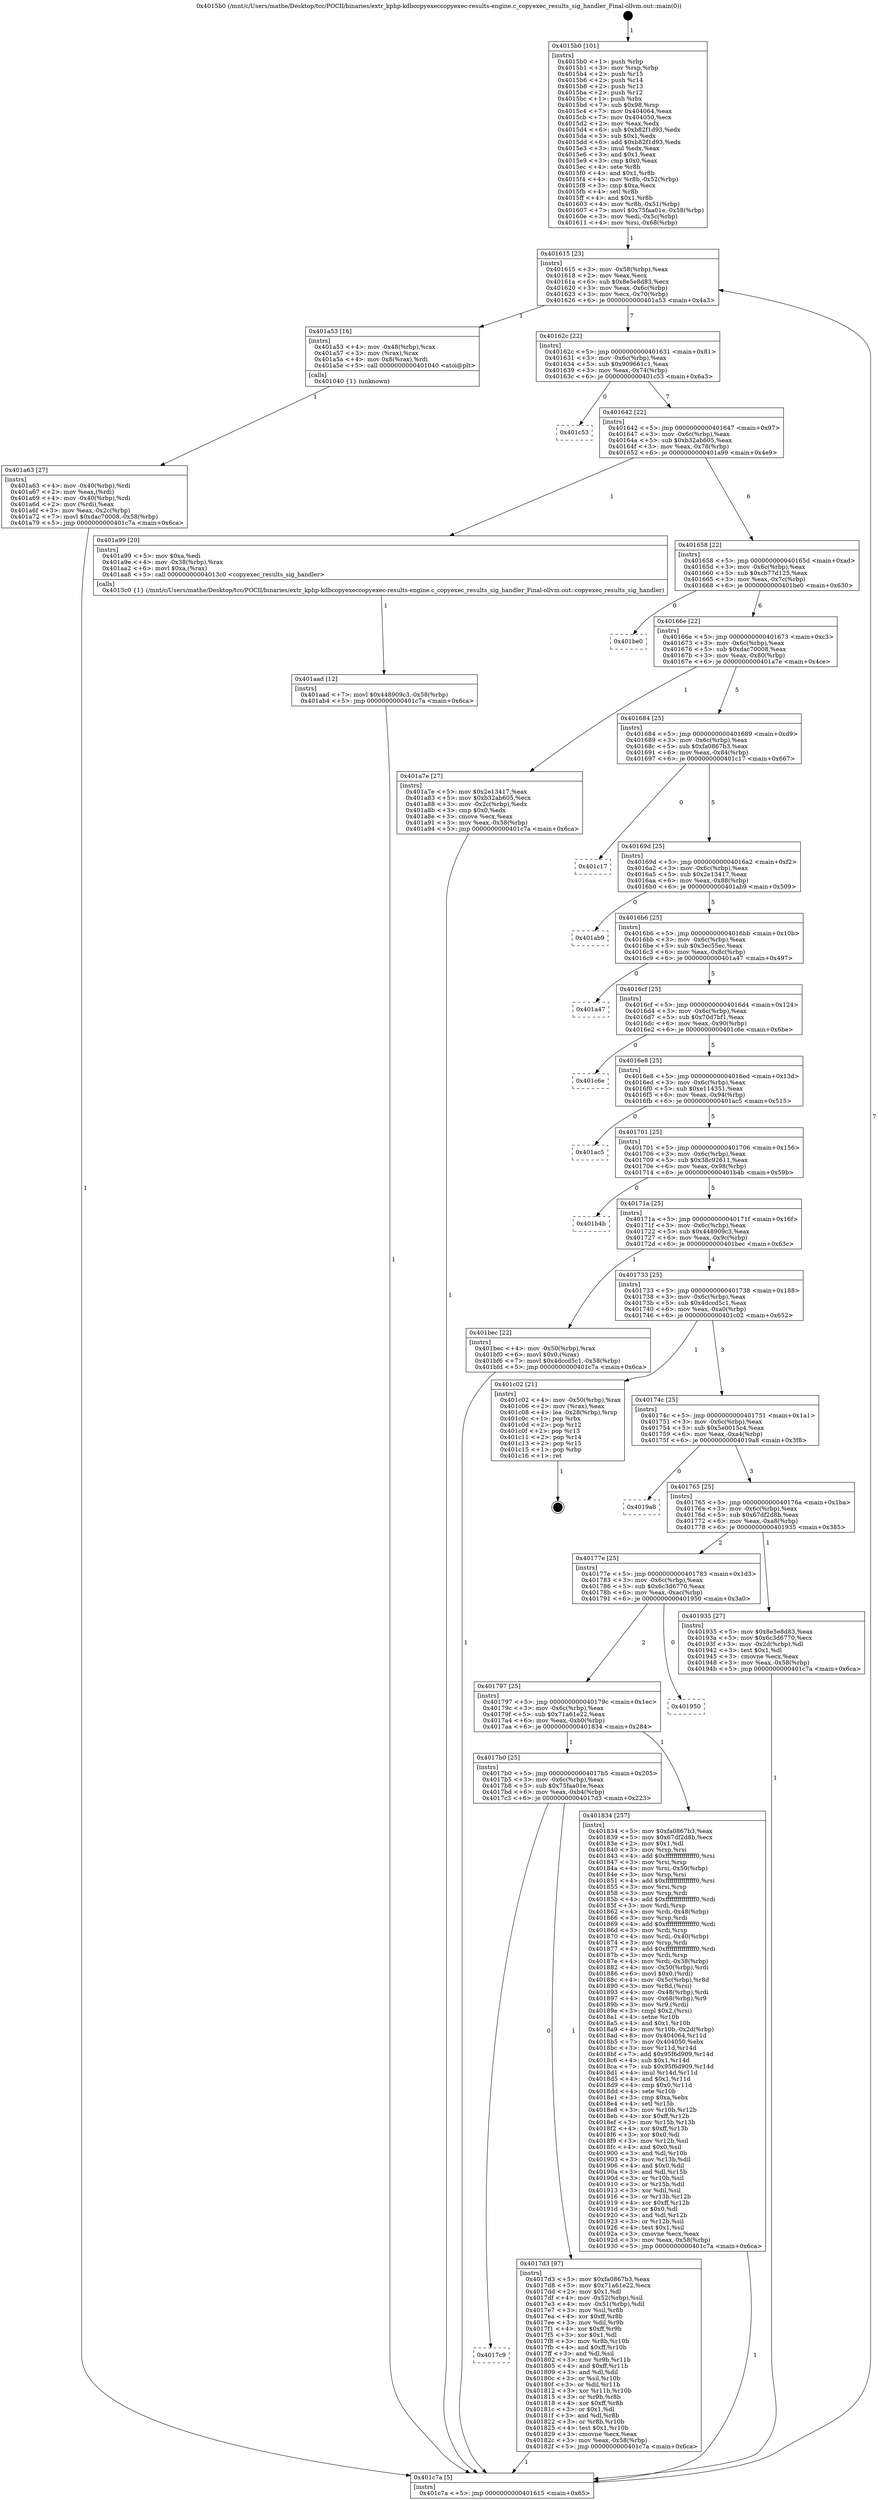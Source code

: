 digraph "0x4015b0" {
  label = "0x4015b0 (/mnt/c/Users/mathe/Desktop/tcc/POCII/binaries/extr_kphp-kdbcopyexeccopyexec-results-engine.c_copyexec_results_sig_handler_Final-ollvm.out::main(0))"
  labelloc = "t"
  node[shape=record]

  Entry [label="",width=0.3,height=0.3,shape=circle,fillcolor=black,style=filled]
  "0x401615" [label="{
     0x401615 [23]\l
     | [instrs]\l
     &nbsp;&nbsp;0x401615 \<+3\>: mov -0x58(%rbp),%eax\l
     &nbsp;&nbsp;0x401618 \<+2\>: mov %eax,%ecx\l
     &nbsp;&nbsp;0x40161a \<+6\>: sub $0x8e5e8d83,%ecx\l
     &nbsp;&nbsp;0x401620 \<+3\>: mov %eax,-0x6c(%rbp)\l
     &nbsp;&nbsp;0x401623 \<+3\>: mov %ecx,-0x70(%rbp)\l
     &nbsp;&nbsp;0x401626 \<+6\>: je 0000000000401a53 \<main+0x4a3\>\l
  }"]
  "0x401a53" [label="{
     0x401a53 [16]\l
     | [instrs]\l
     &nbsp;&nbsp;0x401a53 \<+4\>: mov -0x48(%rbp),%rax\l
     &nbsp;&nbsp;0x401a57 \<+3\>: mov (%rax),%rax\l
     &nbsp;&nbsp;0x401a5a \<+4\>: mov 0x8(%rax),%rdi\l
     &nbsp;&nbsp;0x401a5e \<+5\>: call 0000000000401040 \<atoi@plt\>\l
     | [calls]\l
     &nbsp;&nbsp;0x401040 \{1\} (unknown)\l
  }"]
  "0x40162c" [label="{
     0x40162c [22]\l
     | [instrs]\l
     &nbsp;&nbsp;0x40162c \<+5\>: jmp 0000000000401631 \<main+0x81\>\l
     &nbsp;&nbsp;0x401631 \<+3\>: mov -0x6c(%rbp),%eax\l
     &nbsp;&nbsp;0x401634 \<+5\>: sub $0x909661c1,%eax\l
     &nbsp;&nbsp;0x401639 \<+3\>: mov %eax,-0x74(%rbp)\l
     &nbsp;&nbsp;0x40163c \<+6\>: je 0000000000401c53 \<main+0x6a3\>\l
  }"]
  Exit [label="",width=0.3,height=0.3,shape=circle,fillcolor=black,style=filled,peripheries=2]
  "0x401c53" [label="{
     0x401c53\l
  }", style=dashed]
  "0x401642" [label="{
     0x401642 [22]\l
     | [instrs]\l
     &nbsp;&nbsp;0x401642 \<+5\>: jmp 0000000000401647 \<main+0x97\>\l
     &nbsp;&nbsp;0x401647 \<+3\>: mov -0x6c(%rbp),%eax\l
     &nbsp;&nbsp;0x40164a \<+5\>: sub $0xb32ab605,%eax\l
     &nbsp;&nbsp;0x40164f \<+3\>: mov %eax,-0x78(%rbp)\l
     &nbsp;&nbsp;0x401652 \<+6\>: je 0000000000401a99 \<main+0x4e9\>\l
  }"]
  "0x401aad" [label="{
     0x401aad [12]\l
     | [instrs]\l
     &nbsp;&nbsp;0x401aad \<+7\>: movl $0x448909c3,-0x58(%rbp)\l
     &nbsp;&nbsp;0x401ab4 \<+5\>: jmp 0000000000401c7a \<main+0x6ca\>\l
  }"]
  "0x401a99" [label="{
     0x401a99 [20]\l
     | [instrs]\l
     &nbsp;&nbsp;0x401a99 \<+5\>: mov $0xa,%edi\l
     &nbsp;&nbsp;0x401a9e \<+4\>: mov -0x38(%rbp),%rax\l
     &nbsp;&nbsp;0x401aa2 \<+6\>: movl $0xa,(%rax)\l
     &nbsp;&nbsp;0x401aa8 \<+5\>: call 00000000004013c0 \<copyexec_results_sig_handler\>\l
     | [calls]\l
     &nbsp;&nbsp;0x4013c0 \{1\} (/mnt/c/Users/mathe/Desktop/tcc/POCII/binaries/extr_kphp-kdbcopyexeccopyexec-results-engine.c_copyexec_results_sig_handler_Final-ollvm.out::copyexec_results_sig_handler)\l
  }"]
  "0x401658" [label="{
     0x401658 [22]\l
     | [instrs]\l
     &nbsp;&nbsp;0x401658 \<+5\>: jmp 000000000040165d \<main+0xad\>\l
     &nbsp;&nbsp;0x40165d \<+3\>: mov -0x6c(%rbp),%eax\l
     &nbsp;&nbsp;0x401660 \<+5\>: sub $0xcb77d125,%eax\l
     &nbsp;&nbsp;0x401665 \<+3\>: mov %eax,-0x7c(%rbp)\l
     &nbsp;&nbsp;0x401668 \<+6\>: je 0000000000401be0 \<main+0x630\>\l
  }"]
  "0x401a63" [label="{
     0x401a63 [27]\l
     | [instrs]\l
     &nbsp;&nbsp;0x401a63 \<+4\>: mov -0x40(%rbp),%rdi\l
     &nbsp;&nbsp;0x401a67 \<+2\>: mov %eax,(%rdi)\l
     &nbsp;&nbsp;0x401a69 \<+4\>: mov -0x40(%rbp),%rdi\l
     &nbsp;&nbsp;0x401a6d \<+2\>: mov (%rdi),%eax\l
     &nbsp;&nbsp;0x401a6f \<+3\>: mov %eax,-0x2c(%rbp)\l
     &nbsp;&nbsp;0x401a72 \<+7\>: movl $0xdac70008,-0x58(%rbp)\l
     &nbsp;&nbsp;0x401a79 \<+5\>: jmp 0000000000401c7a \<main+0x6ca\>\l
  }"]
  "0x401be0" [label="{
     0x401be0\l
  }", style=dashed]
  "0x40166e" [label="{
     0x40166e [22]\l
     | [instrs]\l
     &nbsp;&nbsp;0x40166e \<+5\>: jmp 0000000000401673 \<main+0xc3\>\l
     &nbsp;&nbsp;0x401673 \<+3\>: mov -0x6c(%rbp),%eax\l
     &nbsp;&nbsp;0x401676 \<+5\>: sub $0xdac70008,%eax\l
     &nbsp;&nbsp;0x40167b \<+3\>: mov %eax,-0x80(%rbp)\l
     &nbsp;&nbsp;0x40167e \<+6\>: je 0000000000401a7e \<main+0x4ce\>\l
  }"]
  "0x4015b0" [label="{
     0x4015b0 [101]\l
     | [instrs]\l
     &nbsp;&nbsp;0x4015b0 \<+1\>: push %rbp\l
     &nbsp;&nbsp;0x4015b1 \<+3\>: mov %rsp,%rbp\l
     &nbsp;&nbsp;0x4015b4 \<+2\>: push %r15\l
     &nbsp;&nbsp;0x4015b6 \<+2\>: push %r14\l
     &nbsp;&nbsp;0x4015b8 \<+2\>: push %r13\l
     &nbsp;&nbsp;0x4015ba \<+2\>: push %r12\l
     &nbsp;&nbsp;0x4015bc \<+1\>: push %rbx\l
     &nbsp;&nbsp;0x4015bd \<+7\>: sub $0x98,%rsp\l
     &nbsp;&nbsp;0x4015c4 \<+7\>: mov 0x404064,%eax\l
     &nbsp;&nbsp;0x4015cb \<+7\>: mov 0x404050,%ecx\l
     &nbsp;&nbsp;0x4015d2 \<+2\>: mov %eax,%edx\l
     &nbsp;&nbsp;0x4015d4 \<+6\>: sub $0xb82f1d93,%edx\l
     &nbsp;&nbsp;0x4015da \<+3\>: sub $0x1,%edx\l
     &nbsp;&nbsp;0x4015dd \<+6\>: add $0xb82f1d93,%edx\l
     &nbsp;&nbsp;0x4015e3 \<+3\>: imul %edx,%eax\l
     &nbsp;&nbsp;0x4015e6 \<+3\>: and $0x1,%eax\l
     &nbsp;&nbsp;0x4015e9 \<+3\>: cmp $0x0,%eax\l
     &nbsp;&nbsp;0x4015ec \<+4\>: sete %r8b\l
     &nbsp;&nbsp;0x4015f0 \<+4\>: and $0x1,%r8b\l
     &nbsp;&nbsp;0x4015f4 \<+4\>: mov %r8b,-0x52(%rbp)\l
     &nbsp;&nbsp;0x4015f8 \<+3\>: cmp $0xa,%ecx\l
     &nbsp;&nbsp;0x4015fb \<+4\>: setl %r8b\l
     &nbsp;&nbsp;0x4015ff \<+4\>: and $0x1,%r8b\l
     &nbsp;&nbsp;0x401603 \<+4\>: mov %r8b,-0x51(%rbp)\l
     &nbsp;&nbsp;0x401607 \<+7\>: movl $0x75faa01e,-0x58(%rbp)\l
     &nbsp;&nbsp;0x40160e \<+3\>: mov %edi,-0x5c(%rbp)\l
     &nbsp;&nbsp;0x401611 \<+4\>: mov %rsi,-0x68(%rbp)\l
  }"]
  "0x401a7e" [label="{
     0x401a7e [27]\l
     | [instrs]\l
     &nbsp;&nbsp;0x401a7e \<+5\>: mov $0x2e13417,%eax\l
     &nbsp;&nbsp;0x401a83 \<+5\>: mov $0xb32ab605,%ecx\l
     &nbsp;&nbsp;0x401a88 \<+3\>: mov -0x2c(%rbp),%edx\l
     &nbsp;&nbsp;0x401a8b \<+3\>: cmp $0x0,%edx\l
     &nbsp;&nbsp;0x401a8e \<+3\>: cmove %ecx,%eax\l
     &nbsp;&nbsp;0x401a91 \<+3\>: mov %eax,-0x58(%rbp)\l
     &nbsp;&nbsp;0x401a94 \<+5\>: jmp 0000000000401c7a \<main+0x6ca\>\l
  }"]
  "0x401684" [label="{
     0x401684 [25]\l
     | [instrs]\l
     &nbsp;&nbsp;0x401684 \<+5\>: jmp 0000000000401689 \<main+0xd9\>\l
     &nbsp;&nbsp;0x401689 \<+3\>: mov -0x6c(%rbp),%eax\l
     &nbsp;&nbsp;0x40168c \<+5\>: sub $0xfa0867b3,%eax\l
     &nbsp;&nbsp;0x401691 \<+6\>: mov %eax,-0x84(%rbp)\l
     &nbsp;&nbsp;0x401697 \<+6\>: je 0000000000401c17 \<main+0x667\>\l
  }"]
  "0x401c7a" [label="{
     0x401c7a [5]\l
     | [instrs]\l
     &nbsp;&nbsp;0x401c7a \<+5\>: jmp 0000000000401615 \<main+0x65\>\l
  }"]
  "0x401c17" [label="{
     0x401c17\l
  }", style=dashed]
  "0x40169d" [label="{
     0x40169d [25]\l
     | [instrs]\l
     &nbsp;&nbsp;0x40169d \<+5\>: jmp 00000000004016a2 \<main+0xf2\>\l
     &nbsp;&nbsp;0x4016a2 \<+3\>: mov -0x6c(%rbp),%eax\l
     &nbsp;&nbsp;0x4016a5 \<+5\>: sub $0x2e13417,%eax\l
     &nbsp;&nbsp;0x4016aa \<+6\>: mov %eax,-0x88(%rbp)\l
     &nbsp;&nbsp;0x4016b0 \<+6\>: je 0000000000401ab9 \<main+0x509\>\l
  }"]
  "0x4017c9" [label="{
     0x4017c9\l
  }", style=dashed]
  "0x401ab9" [label="{
     0x401ab9\l
  }", style=dashed]
  "0x4016b6" [label="{
     0x4016b6 [25]\l
     | [instrs]\l
     &nbsp;&nbsp;0x4016b6 \<+5\>: jmp 00000000004016bb \<main+0x10b\>\l
     &nbsp;&nbsp;0x4016bb \<+3\>: mov -0x6c(%rbp),%eax\l
     &nbsp;&nbsp;0x4016be \<+5\>: sub $0x3ec55ec,%eax\l
     &nbsp;&nbsp;0x4016c3 \<+6\>: mov %eax,-0x8c(%rbp)\l
     &nbsp;&nbsp;0x4016c9 \<+6\>: je 0000000000401a47 \<main+0x497\>\l
  }"]
  "0x4017d3" [label="{
     0x4017d3 [97]\l
     | [instrs]\l
     &nbsp;&nbsp;0x4017d3 \<+5\>: mov $0xfa0867b3,%eax\l
     &nbsp;&nbsp;0x4017d8 \<+5\>: mov $0x71a61e22,%ecx\l
     &nbsp;&nbsp;0x4017dd \<+2\>: mov $0x1,%dl\l
     &nbsp;&nbsp;0x4017df \<+4\>: mov -0x52(%rbp),%sil\l
     &nbsp;&nbsp;0x4017e3 \<+4\>: mov -0x51(%rbp),%dil\l
     &nbsp;&nbsp;0x4017e7 \<+3\>: mov %sil,%r8b\l
     &nbsp;&nbsp;0x4017ea \<+4\>: xor $0xff,%r8b\l
     &nbsp;&nbsp;0x4017ee \<+3\>: mov %dil,%r9b\l
     &nbsp;&nbsp;0x4017f1 \<+4\>: xor $0xff,%r9b\l
     &nbsp;&nbsp;0x4017f5 \<+3\>: xor $0x1,%dl\l
     &nbsp;&nbsp;0x4017f8 \<+3\>: mov %r8b,%r10b\l
     &nbsp;&nbsp;0x4017fb \<+4\>: and $0xff,%r10b\l
     &nbsp;&nbsp;0x4017ff \<+3\>: and %dl,%sil\l
     &nbsp;&nbsp;0x401802 \<+3\>: mov %r9b,%r11b\l
     &nbsp;&nbsp;0x401805 \<+4\>: and $0xff,%r11b\l
     &nbsp;&nbsp;0x401809 \<+3\>: and %dl,%dil\l
     &nbsp;&nbsp;0x40180c \<+3\>: or %sil,%r10b\l
     &nbsp;&nbsp;0x40180f \<+3\>: or %dil,%r11b\l
     &nbsp;&nbsp;0x401812 \<+3\>: xor %r11b,%r10b\l
     &nbsp;&nbsp;0x401815 \<+3\>: or %r9b,%r8b\l
     &nbsp;&nbsp;0x401818 \<+4\>: xor $0xff,%r8b\l
     &nbsp;&nbsp;0x40181c \<+3\>: or $0x1,%dl\l
     &nbsp;&nbsp;0x40181f \<+3\>: and %dl,%r8b\l
     &nbsp;&nbsp;0x401822 \<+3\>: or %r8b,%r10b\l
     &nbsp;&nbsp;0x401825 \<+4\>: test $0x1,%r10b\l
     &nbsp;&nbsp;0x401829 \<+3\>: cmovne %ecx,%eax\l
     &nbsp;&nbsp;0x40182c \<+3\>: mov %eax,-0x58(%rbp)\l
     &nbsp;&nbsp;0x40182f \<+5\>: jmp 0000000000401c7a \<main+0x6ca\>\l
  }"]
  "0x401a47" [label="{
     0x401a47\l
  }", style=dashed]
  "0x4016cf" [label="{
     0x4016cf [25]\l
     | [instrs]\l
     &nbsp;&nbsp;0x4016cf \<+5\>: jmp 00000000004016d4 \<main+0x124\>\l
     &nbsp;&nbsp;0x4016d4 \<+3\>: mov -0x6c(%rbp),%eax\l
     &nbsp;&nbsp;0x4016d7 \<+5\>: sub $0x70d7bf1,%eax\l
     &nbsp;&nbsp;0x4016dc \<+6\>: mov %eax,-0x90(%rbp)\l
     &nbsp;&nbsp;0x4016e2 \<+6\>: je 0000000000401c6e \<main+0x6be\>\l
  }"]
  "0x4017b0" [label="{
     0x4017b0 [25]\l
     | [instrs]\l
     &nbsp;&nbsp;0x4017b0 \<+5\>: jmp 00000000004017b5 \<main+0x205\>\l
     &nbsp;&nbsp;0x4017b5 \<+3\>: mov -0x6c(%rbp),%eax\l
     &nbsp;&nbsp;0x4017b8 \<+5\>: sub $0x75faa01e,%eax\l
     &nbsp;&nbsp;0x4017bd \<+6\>: mov %eax,-0xb4(%rbp)\l
     &nbsp;&nbsp;0x4017c3 \<+6\>: je 00000000004017d3 \<main+0x223\>\l
  }"]
  "0x401c6e" [label="{
     0x401c6e\l
  }", style=dashed]
  "0x4016e8" [label="{
     0x4016e8 [25]\l
     | [instrs]\l
     &nbsp;&nbsp;0x4016e8 \<+5\>: jmp 00000000004016ed \<main+0x13d\>\l
     &nbsp;&nbsp;0x4016ed \<+3\>: mov -0x6c(%rbp),%eax\l
     &nbsp;&nbsp;0x4016f0 \<+5\>: sub $0xe114351,%eax\l
     &nbsp;&nbsp;0x4016f5 \<+6\>: mov %eax,-0x94(%rbp)\l
     &nbsp;&nbsp;0x4016fb \<+6\>: je 0000000000401ac5 \<main+0x515\>\l
  }"]
  "0x401834" [label="{
     0x401834 [257]\l
     | [instrs]\l
     &nbsp;&nbsp;0x401834 \<+5\>: mov $0xfa0867b3,%eax\l
     &nbsp;&nbsp;0x401839 \<+5\>: mov $0x67df2d8b,%ecx\l
     &nbsp;&nbsp;0x40183e \<+2\>: mov $0x1,%dl\l
     &nbsp;&nbsp;0x401840 \<+3\>: mov %rsp,%rsi\l
     &nbsp;&nbsp;0x401843 \<+4\>: add $0xfffffffffffffff0,%rsi\l
     &nbsp;&nbsp;0x401847 \<+3\>: mov %rsi,%rsp\l
     &nbsp;&nbsp;0x40184a \<+4\>: mov %rsi,-0x50(%rbp)\l
     &nbsp;&nbsp;0x40184e \<+3\>: mov %rsp,%rsi\l
     &nbsp;&nbsp;0x401851 \<+4\>: add $0xfffffffffffffff0,%rsi\l
     &nbsp;&nbsp;0x401855 \<+3\>: mov %rsi,%rsp\l
     &nbsp;&nbsp;0x401858 \<+3\>: mov %rsp,%rdi\l
     &nbsp;&nbsp;0x40185b \<+4\>: add $0xfffffffffffffff0,%rdi\l
     &nbsp;&nbsp;0x40185f \<+3\>: mov %rdi,%rsp\l
     &nbsp;&nbsp;0x401862 \<+4\>: mov %rdi,-0x48(%rbp)\l
     &nbsp;&nbsp;0x401866 \<+3\>: mov %rsp,%rdi\l
     &nbsp;&nbsp;0x401869 \<+4\>: add $0xfffffffffffffff0,%rdi\l
     &nbsp;&nbsp;0x40186d \<+3\>: mov %rdi,%rsp\l
     &nbsp;&nbsp;0x401870 \<+4\>: mov %rdi,-0x40(%rbp)\l
     &nbsp;&nbsp;0x401874 \<+3\>: mov %rsp,%rdi\l
     &nbsp;&nbsp;0x401877 \<+4\>: add $0xfffffffffffffff0,%rdi\l
     &nbsp;&nbsp;0x40187b \<+3\>: mov %rdi,%rsp\l
     &nbsp;&nbsp;0x40187e \<+4\>: mov %rdi,-0x38(%rbp)\l
     &nbsp;&nbsp;0x401882 \<+4\>: mov -0x50(%rbp),%rdi\l
     &nbsp;&nbsp;0x401886 \<+6\>: movl $0x0,(%rdi)\l
     &nbsp;&nbsp;0x40188c \<+4\>: mov -0x5c(%rbp),%r8d\l
     &nbsp;&nbsp;0x401890 \<+3\>: mov %r8d,(%rsi)\l
     &nbsp;&nbsp;0x401893 \<+4\>: mov -0x48(%rbp),%rdi\l
     &nbsp;&nbsp;0x401897 \<+4\>: mov -0x68(%rbp),%r9\l
     &nbsp;&nbsp;0x40189b \<+3\>: mov %r9,(%rdi)\l
     &nbsp;&nbsp;0x40189e \<+3\>: cmpl $0x2,(%rsi)\l
     &nbsp;&nbsp;0x4018a1 \<+4\>: setne %r10b\l
     &nbsp;&nbsp;0x4018a5 \<+4\>: and $0x1,%r10b\l
     &nbsp;&nbsp;0x4018a9 \<+4\>: mov %r10b,-0x2d(%rbp)\l
     &nbsp;&nbsp;0x4018ad \<+8\>: mov 0x404064,%r11d\l
     &nbsp;&nbsp;0x4018b5 \<+7\>: mov 0x404050,%ebx\l
     &nbsp;&nbsp;0x4018bc \<+3\>: mov %r11d,%r14d\l
     &nbsp;&nbsp;0x4018bf \<+7\>: add $0x95f6d909,%r14d\l
     &nbsp;&nbsp;0x4018c6 \<+4\>: sub $0x1,%r14d\l
     &nbsp;&nbsp;0x4018ca \<+7\>: sub $0x95f6d909,%r14d\l
     &nbsp;&nbsp;0x4018d1 \<+4\>: imul %r14d,%r11d\l
     &nbsp;&nbsp;0x4018d5 \<+4\>: and $0x1,%r11d\l
     &nbsp;&nbsp;0x4018d9 \<+4\>: cmp $0x0,%r11d\l
     &nbsp;&nbsp;0x4018dd \<+4\>: sete %r10b\l
     &nbsp;&nbsp;0x4018e1 \<+3\>: cmp $0xa,%ebx\l
     &nbsp;&nbsp;0x4018e4 \<+4\>: setl %r15b\l
     &nbsp;&nbsp;0x4018e8 \<+3\>: mov %r10b,%r12b\l
     &nbsp;&nbsp;0x4018eb \<+4\>: xor $0xff,%r12b\l
     &nbsp;&nbsp;0x4018ef \<+3\>: mov %r15b,%r13b\l
     &nbsp;&nbsp;0x4018f2 \<+4\>: xor $0xff,%r13b\l
     &nbsp;&nbsp;0x4018f6 \<+3\>: xor $0x0,%dl\l
     &nbsp;&nbsp;0x4018f9 \<+3\>: mov %r12b,%sil\l
     &nbsp;&nbsp;0x4018fc \<+4\>: and $0x0,%sil\l
     &nbsp;&nbsp;0x401900 \<+3\>: and %dl,%r10b\l
     &nbsp;&nbsp;0x401903 \<+3\>: mov %r13b,%dil\l
     &nbsp;&nbsp;0x401906 \<+4\>: and $0x0,%dil\l
     &nbsp;&nbsp;0x40190a \<+3\>: and %dl,%r15b\l
     &nbsp;&nbsp;0x40190d \<+3\>: or %r10b,%sil\l
     &nbsp;&nbsp;0x401910 \<+3\>: or %r15b,%dil\l
     &nbsp;&nbsp;0x401913 \<+3\>: xor %dil,%sil\l
     &nbsp;&nbsp;0x401916 \<+3\>: or %r13b,%r12b\l
     &nbsp;&nbsp;0x401919 \<+4\>: xor $0xff,%r12b\l
     &nbsp;&nbsp;0x40191d \<+3\>: or $0x0,%dl\l
     &nbsp;&nbsp;0x401920 \<+3\>: and %dl,%r12b\l
     &nbsp;&nbsp;0x401923 \<+3\>: or %r12b,%sil\l
     &nbsp;&nbsp;0x401926 \<+4\>: test $0x1,%sil\l
     &nbsp;&nbsp;0x40192a \<+3\>: cmovne %ecx,%eax\l
     &nbsp;&nbsp;0x40192d \<+3\>: mov %eax,-0x58(%rbp)\l
     &nbsp;&nbsp;0x401930 \<+5\>: jmp 0000000000401c7a \<main+0x6ca\>\l
  }"]
  "0x401ac5" [label="{
     0x401ac5\l
  }", style=dashed]
  "0x401701" [label="{
     0x401701 [25]\l
     | [instrs]\l
     &nbsp;&nbsp;0x401701 \<+5\>: jmp 0000000000401706 \<main+0x156\>\l
     &nbsp;&nbsp;0x401706 \<+3\>: mov -0x6c(%rbp),%eax\l
     &nbsp;&nbsp;0x401709 \<+5\>: sub $0x38c92611,%eax\l
     &nbsp;&nbsp;0x40170e \<+6\>: mov %eax,-0x98(%rbp)\l
     &nbsp;&nbsp;0x401714 \<+6\>: je 0000000000401b4b \<main+0x59b\>\l
  }"]
  "0x401797" [label="{
     0x401797 [25]\l
     | [instrs]\l
     &nbsp;&nbsp;0x401797 \<+5\>: jmp 000000000040179c \<main+0x1ec\>\l
     &nbsp;&nbsp;0x40179c \<+3\>: mov -0x6c(%rbp),%eax\l
     &nbsp;&nbsp;0x40179f \<+5\>: sub $0x71a61e22,%eax\l
     &nbsp;&nbsp;0x4017a4 \<+6\>: mov %eax,-0xb0(%rbp)\l
     &nbsp;&nbsp;0x4017aa \<+6\>: je 0000000000401834 \<main+0x284\>\l
  }"]
  "0x401b4b" [label="{
     0x401b4b\l
  }", style=dashed]
  "0x40171a" [label="{
     0x40171a [25]\l
     | [instrs]\l
     &nbsp;&nbsp;0x40171a \<+5\>: jmp 000000000040171f \<main+0x16f\>\l
     &nbsp;&nbsp;0x40171f \<+3\>: mov -0x6c(%rbp),%eax\l
     &nbsp;&nbsp;0x401722 \<+5\>: sub $0x448909c3,%eax\l
     &nbsp;&nbsp;0x401727 \<+6\>: mov %eax,-0x9c(%rbp)\l
     &nbsp;&nbsp;0x40172d \<+6\>: je 0000000000401bec \<main+0x63c\>\l
  }"]
  "0x401950" [label="{
     0x401950\l
  }", style=dashed]
  "0x401bec" [label="{
     0x401bec [22]\l
     | [instrs]\l
     &nbsp;&nbsp;0x401bec \<+4\>: mov -0x50(%rbp),%rax\l
     &nbsp;&nbsp;0x401bf0 \<+6\>: movl $0x0,(%rax)\l
     &nbsp;&nbsp;0x401bf6 \<+7\>: movl $0x4dccd5c1,-0x58(%rbp)\l
     &nbsp;&nbsp;0x401bfd \<+5\>: jmp 0000000000401c7a \<main+0x6ca\>\l
  }"]
  "0x401733" [label="{
     0x401733 [25]\l
     | [instrs]\l
     &nbsp;&nbsp;0x401733 \<+5\>: jmp 0000000000401738 \<main+0x188\>\l
     &nbsp;&nbsp;0x401738 \<+3\>: mov -0x6c(%rbp),%eax\l
     &nbsp;&nbsp;0x40173b \<+5\>: sub $0x4dccd5c1,%eax\l
     &nbsp;&nbsp;0x401740 \<+6\>: mov %eax,-0xa0(%rbp)\l
     &nbsp;&nbsp;0x401746 \<+6\>: je 0000000000401c02 \<main+0x652\>\l
  }"]
  "0x40177e" [label="{
     0x40177e [25]\l
     | [instrs]\l
     &nbsp;&nbsp;0x40177e \<+5\>: jmp 0000000000401783 \<main+0x1d3\>\l
     &nbsp;&nbsp;0x401783 \<+3\>: mov -0x6c(%rbp),%eax\l
     &nbsp;&nbsp;0x401786 \<+5\>: sub $0x6c3d6770,%eax\l
     &nbsp;&nbsp;0x40178b \<+6\>: mov %eax,-0xac(%rbp)\l
     &nbsp;&nbsp;0x401791 \<+6\>: je 0000000000401950 \<main+0x3a0\>\l
  }"]
  "0x401c02" [label="{
     0x401c02 [21]\l
     | [instrs]\l
     &nbsp;&nbsp;0x401c02 \<+4\>: mov -0x50(%rbp),%rax\l
     &nbsp;&nbsp;0x401c06 \<+2\>: mov (%rax),%eax\l
     &nbsp;&nbsp;0x401c08 \<+4\>: lea -0x28(%rbp),%rsp\l
     &nbsp;&nbsp;0x401c0c \<+1\>: pop %rbx\l
     &nbsp;&nbsp;0x401c0d \<+2\>: pop %r12\l
     &nbsp;&nbsp;0x401c0f \<+2\>: pop %r13\l
     &nbsp;&nbsp;0x401c11 \<+2\>: pop %r14\l
     &nbsp;&nbsp;0x401c13 \<+2\>: pop %r15\l
     &nbsp;&nbsp;0x401c15 \<+1\>: pop %rbp\l
     &nbsp;&nbsp;0x401c16 \<+1\>: ret\l
  }"]
  "0x40174c" [label="{
     0x40174c [25]\l
     | [instrs]\l
     &nbsp;&nbsp;0x40174c \<+5\>: jmp 0000000000401751 \<main+0x1a1\>\l
     &nbsp;&nbsp;0x401751 \<+3\>: mov -0x6c(%rbp),%eax\l
     &nbsp;&nbsp;0x401754 \<+5\>: sub $0x5e0015c4,%eax\l
     &nbsp;&nbsp;0x401759 \<+6\>: mov %eax,-0xa4(%rbp)\l
     &nbsp;&nbsp;0x40175f \<+6\>: je 00000000004019a8 \<main+0x3f8\>\l
  }"]
  "0x401935" [label="{
     0x401935 [27]\l
     | [instrs]\l
     &nbsp;&nbsp;0x401935 \<+5\>: mov $0x8e5e8d83,%eax\l
     &nbsp;&nbsp;0x40193a \<+5\>: mov $0x6c3d6770,%ecx\l
     &nbsp;&nbsp;0x40193f \<+3\>: mov -0x2d(%rbp),%dl\l
     &nbsp;&nbsp;0x401942 \<+3\>: test $0x1,%dl\l
     &nbsp;&nbsp;0x401945 \<+3\>: cmovne %ecx,%eax\l
     &nbsp;&nbsp;0x401948 \<+3\>: mov %eax,-0x58(%rbp)\l
     &nbsp;&nbsp;0x40194b \<+5\>: jmp 0000000000401c7a \<main+0x6ca\>\l
  }"]
  "0x4019a8" [label="{
     0x4019a8\l
  }", style=dashed]
  "0x401765" [label="{
     0x401765 [25]\l
     | [instrs]\l
     &nbsp;&nbsp;0x401765 \<+5\>: jmp 000000000040176a \<main+0x1ba\>\l
     &nbsp;&nbsp;0x40176a \<+3\>: mov -0x6c(%rbp),%eax\l
     &nbsp;&nbsp;0x40176d \<+5\>: sub $0x67df2d8b,%eax\l
     &nbsp;&nbsp;0x401772 \<+6\>: mov %eax,-0xa8(%rbp)\l
     &nbsp;&nbsp;0x401778 \<+6\>: je 0000000000401935 \<main+0x385\>\l
  }"]
  Entry -> "0x4015b0" [label=" 1"]
  "0x401615" -> "0x401a53" [label=" 1"]
  "0x401615" -> "0x40162c" [label=" 7"]
  "0x401c02" -> Exit [label=" 1"]
  "0x40162c" -> "0x401c53" [label=" 0"]
  "0x40162c" -> "0x401642" [label=" 7"]
  "0x401bec" -> "0x401c7a" [label=" 1"]
  "0x401642" -> "0x401a99" [label=" 1"]
  "0x401642" -> "0x401658" [label=" 6"]
  "0x401aad" -> "0x401c7a" [label=" 1"]
  "0x401658" -> "0x401be0" [label=" 0"]
  "0x401658" -> "0x40166e" [label=" 6"]
  "0x401a99" -> "0x401aad" [label=" 1"]
  "0x40166e" -> "0x401a7e" [label=" 1"]
  "0x40166e" -> "0x401684" [label=" 5"]
  "0x401a63" -> "0x401c7a" [label=" 1"]
  "0x401684" -> "0x401c17" [label=" 0"]
  "0x401684" -> "0x40169d" [label=" 5"]
  "0x401a53" -> "0x401a63" [label=" 1"]
  "0x40169d" -> "0x401ab9" [label=" 0"]
  "0x40169d" -> "0x4016b6" [label=" 5"]
  "0x401935" -> "0x401c7a" [label=" 1"]
  "0x4016b6" -> "0x401a47" [label=" 0"]
  "0x4016b6" -> "0x4016cf" [label=" 5"]
  "0x401834" -> "0x401c7a" [label=" 1"]
  "0x4016cf" -> "0x401c6e" [label=" 0"]
  "0x4016cf" -> "0x4016e8" [label=" 5"]
  "0x401c7a" -> "0x401615" [label=" 7"]
  "0x4016e8" -> "0x401ac5" [label=" 0"]
  "0x4016e8" -> "0x401701" [label=" 5"]
  "0x4015b0" -> "0x401615" [label=" 1"]
  "0x401701" -> "0x401b4b" [label=" 0"]
  "0x401701" -> "0x40171a" [label=" 5"]
  "0x4017b0" -> "0x4017c9" [label=" 0"]
  "0x40171a" -> "0x401bec" [label=" 1"]
  "0x40171a" -> "0x401733" [label=" 4"]
  "0x4017b0" -> "0x4017d3" [label=" 1"]
  "0x401733" -> "0x401c02" [label=" 1"]
  "0x401733" -> "0x40174c" [label=" 3"]
  "0x401797" -> "0x4017b0" [label=" 1"]
  "0x40174c" -> "0x4019a8" [label=" 0"]
  "0x40174c" -> "0x401765" [label=" 3"]
  "0x401797" -> "0x401834" [label=" 1"]
  "0x401765" -> "0x401935" [label=" 1"]
  "0x401765" -> "0x40177e" [label=" 2"]
  "0x401a7e" -> "0x401c7a" [label=" 1"]
  "0x40177e" -> "0x401950" [label=" 0"]
  "0x40177e" -> "0x401797" [label=" 2"]
  "0x4017d3" -> "0x401c7a" [label=" 1"]
}
